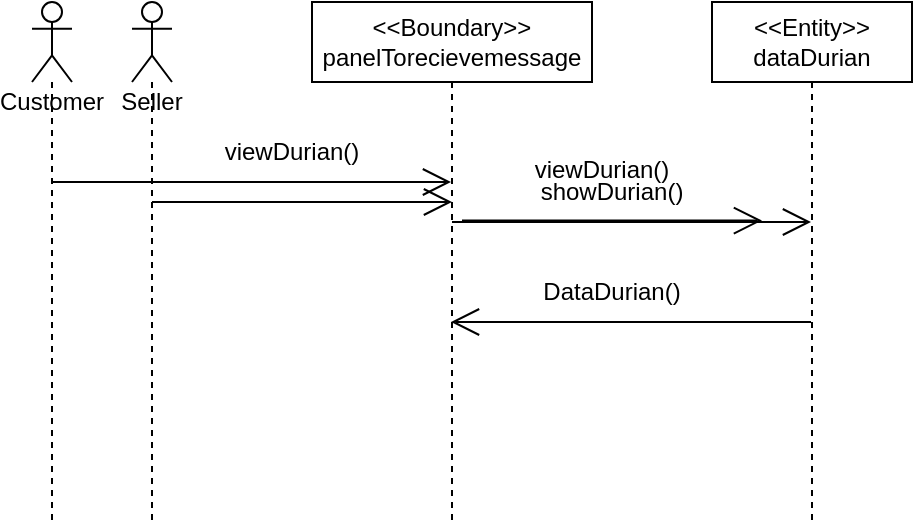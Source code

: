 <mxfile>
    <diagram id="QXUWw4qgNaXc8lpuy3kd" name="Page-1">
        <mxGraphModel dx="842" dy="614" grid="1" gridSize="10" guides="1" tooltips="1" connect="1" arrows="1" fold="1" page="1" pageScale="1" pageWidth="850" pageHeight="1100" math="0" shadow="0">
            <root>
                <mxCell id="0"/>
                <mxCell id="1" parent="0"/>
                <mxCell id="22" value="Customer" style="shape=umlLifeline;participant=umlActor;perimeter=lifelinePerimeter;whiteSpace=wrap;html=1;container=1;collapsible=0;recursiveResize=0;verticalAlign=top;spacingTop=36;outlineConnect=0;" parent="1" vertex="1">
                    <mxGeometry x="30" y="20" width="20" height="260" as="geometry"/>
                </mxCell>
                <mxCell id="26" value="Seller" style="shape=umlLifeline;participant=umlActor;perimeter=lifelinePerimeter;whiteSpace=wrap;html=1;container=1;collapsible=0;recursiveResize=0;verticalAlign=top;spacingTop=36;outlineConnect=0;" parent="1" vertex="1">
                    <mxGeometry x="80" y="20" width="20" height="260" as="geometry"/>
                </mxCell>
                <mxCell id="31" value="&amp;lt;&amp;lt;Boundary&amp;gt;&amp;gt;&lt;br&gt;panelTorecievemessage" style="shape=umlLifeline;perimeter=lifelinePerimeter;whiteSpace=wrap;html=1;container=1;collapsible=0;recursiveResize=0;outlineConnect=0;" parent="1" vertex="1">
                    <mxGeometry x="170" y="20" width="140" height="260" as="geometry"/>
                </mxCell>
                <mxCell id="35" value="" style="endArrow=open;endFill=1;endSize=12;html=1;" parent="31" edge="1">
                    <mxGeometry width="160" relative="1" as="geometry">
                        <mxPoint x="-80" y="100" as="sourcePoint"/>
                        <mxPoint x="70" y="100" as="targetPoint"/>
                    </mxGeometry>
                </mxCell>
                <mxCell id="33" value="" style="endArrow=open;endFill=1;endSize=12;html=1;" parent="1" target="31" edge="1">
                    <mxGeometry width="160" relative="1" as="geometry">
                        <mxPoint x="40" y="110" as="sourcePoint"/>
                        <mxPoint x="200" y="110" as="targetPoint"/>
                    </mxGeometry>
                </mxCell>
                <mxCell id="34" value="viewDurian()" style="text;html=1;strokeColor=none;fillColor=none;align=center;verticalAlign=middle;whiteSpace=wrap;rounded=0;" parent="1" vertex="1">
                    <mxGeometry x="120" y="80" width="80" height="30" as="geometry"/>
                </mxCell>
                <mxCell id="37" value="&amp;lt;&amp;lt;Entity&amp;gt;&amp;gt;&lt;br&gt;dataDurian" style="shape=umlLifeline;perimeter=lifelinePerimeter;whiteSpace=wrap;html=1;container=1;collapsible=0;recursiveResize=0;outlineConnect=0;" parent="1" vertex="1">
                    <mxGeometry x="370" y="20" width="100" height="260" as="geometry"/>
                </mxCell>
                <mxCell id="38" value="" style="endArrow=open;endFill=1;endSize=12;html=1;" parent="1" target="37" edge="1">
                    <mxGeometry width="160" relative="1" as="geometry">
                        <mxPoint x="240" y="130" as="sourcePoint"/>
                        <mxPoint x="400" y="130" as="targetPoint"/>
                    </mxGeometry>
                </mxCell>
                <mxCell id="39" value="showDurian()" style="text;html=1;strokeColor=none;fillColor=none;align=center;verticalAlign=middle;whiteSpace=wrap;rounded=0;" parent="1" vertex="1">
                    <mxGeometry x="290" y="100" width="60" height="30" as="geometry"/>
                </mxCell>
                <mxCell id="40" value="" style="endArrow=open;endFill=1;endSize=12;html=1;" parent="1" edge="1">
                    <mxGeometry width="160" relative="1" as="geometry">
                        <mxPoint x="419.5" y="180" as="sourcePoint"/>
                        <mxPoint x="239.5" y="180" as="targetPoint"/>
                        <Array as="points">
                            <mxPoint x="380" y="180"/>
                        </Array>
                    </mxGeometry>
                </mxCell>
                <mxCell id="41" value="DataDurian()" style="text;html=1;strokeColor=none;fillColor=none;align=center;verticalAlign=middle;whiteSpace=wrap;rounded=0;" parent="1" vertex="1">
                    <mxGeometry x="290" y="150" width="60" height="30" as="geometry"/>
                </mxCell>
                <mxCell id="44" value="" style="endArrow=open;endFill=1;endSize=12;html=1;" edge="1" parent="1">
                    <mxGeometry width="160" relative="1" as="geometry">
                        <mxPoint x="245" y="129.31" as="sourcePoint"/>
                        <mxPoint x="395" y="129.31" as="targetPoint"/>
                    </mxGeometry>
                </mxCell>
                <mxCell id="45" value="viewDurian()" style="text;html=1;strokeColor=none;fillColor=none;align=center;verticalAlign=middle;whiteSpace=wrap;rounded=0;" vertex="1" parent="1">
                    <mxGeometry x="275" y="89.31" width="80" height="30" as="geometry"/>
                </mxCell>
            </root>
        </mxGraphModel>
    </diagram>
    <diagram id="RrzE7sF2nkIgVXqYGqa1" name="Page-2">
        <mxGraphModel dx="732" dy="543" grid="1" gridSize="10" guides="1" tooltips="1" connect="1" arrows="1" fold="1" page="1" pageScale="1" pageWidth="850" pageHeight="1100" math="0" shadow="0">
            <root>
                <mxCell id="0"/>
                <mxCell id="1" parent="0"/>
                <mxCell id="M0YL62aQRSJWDcyYk-tN-1" value="Customer" style="shape=umlActor;verticalLabelPosition=bottom;verticalAlign=top;html=1;outlineConnect=0;" parent="1" vertex="1">
                    <mxGeometry x="70" y="150" width="30" height="60" as="geometry"/>
                </mxCell>
                <mxCell id="-Oqv5JeVKJazv4L4Tkql-2" value="" style="edgeStyle=none;html=1;" parent="1" edge="1">
                    <mxGeometry relative="1" as="geometry">
                        <mxPoint x="84.5" y="240" as="targetPoint"/>
                        <mxPoint x="84.5" y="300" as="sourcePoint"/>
                    </mxGeometry>
                </mxCell>
                <mxCell id="1LDB-tIBSdnsr1P2yIpP-1" value="Seller" style="shape=umlActor;verticalLabelPosition=bottom;verticalAlign=top;html=1;outlineConnect=0;" parent="1" vertex="1">
                    <mxGeometry x="70" y="310" width="30" height="60" as="geometry"/>
                </mxCell>
                <mxCell id="1LDB-tIBSdnsr1P2yIpP-2" value="" style="line;strokeWidth=1;fillColor=none;align=left;verticalAlign=middle;spacingTop=-1;spacingLeft=3;spacingRight=3;rotatable=0;labelPosition=right;points=[];portConstraint=eastwest;strokeColor=inherit;" parent="1" vertex="1">
                    <mxGeometry x="120" y="190" width="100" height="8" as="geometry"/>
                </mxCell>
                <mxCell id="1LDB-tIBSdnsr1P2yIpP-3" value="" style="shape=umlBoundary;whiteSpace=wrap;html=1;" parent="1" vertex="1">
                    <mxGeometry x="220" y="154" width="100" height="80" as="geometry"/>
                </mxCell>
                <mxCell id="1LDB-tIBSdnsr1P2yIpP-4" value="panelTorecievemessage" style="text;strokeColor=none;align=center;fillColor=none;html=1;verticalAlign=middle;whiteSpace=wrap;rounded=0;" parent="1" vertex="1">
                    <mxGeometry x="240" y="240" width="60" height="30" as="geometry"/>
                </mxCell>
                <mxCell id="1LDB-tIBSdnsr1P2yIpP-5" value="" style="line;strokeWidth=1;fillColor=none;align=left;verticalAlign=middle;spacingTop=-1;spacingLeft=3;spacingRight=3;rotatable=0;labelPosition=right;points=[];portConstraint=eastwest;strokeColor=inherit;" parent="1" vertex="1">
                    <mxGeometry x="320" y="190" width="110" height="8" as="geometry"/>
                </mxCell>
                <mxCell id="1LDB-tIBSdnsr1P2yIpP-6" value="" style="ellipse;shape=umlEntity;whiteSpace=wrap;html=1;" parent="1" vertex="1">
                    <mxGeometry x="430" y="150" width="80" height="80" as="geometry"/>
                </mxCell>
                <mxCell id="1LDB-tIBSdnsr1P2yIpP-9" value="dataDurian" style="text;strokeColor=none;align=center;fillColor=none;html=1;verticalAlign=middle;whiteSpace=wrap;rounded=0;" parent="1" vertex="1">
                    <mxGeometry x="440" y="240" width="60" height="30" as="geometry"/>
                </mxCell>
                <mxCell id="-Oqv5JeVKJazv4L4Tkql-3" value="" style="endArrow=open;endFill=1;endSize=12;html=1;" parent="1" edge="1">
                    <mxGeometry width="160" relative="1" as="geometry">
                        <mxPoint x="135" y="170" as="sourcePoint"/>
                        <mxPoint x="205" y="170" as="targetPoint"/>
                    </mxGeometry>
                </mxCell>
                <mxCell id="-Oqv5JeVKJazv4L4Tkql-4" value="" style="endArrow=open;endFill=1;endSize=12;html=1;" parent="1" edge="1">
                    <mxGeometry width="160" relative="1" as="geometry">
                        <mxPoint x="340" y="170" as="sourcePoint"/>
                        <mxPoint x="410" y="170" as="targetPoint"/>
                    </mxGeometry>
                </mxCell>
                <mxCell id="MoNL0a7mYaRyrLPneAmR-1" value="viewDurian()" style="text;html=1;strokeColor=none;fillColor=none;align=center;verticalAlign=middle;whiteSpace=wrap;rounded=0;" parent="1" vertex="1">
                    <mxGeometry x="130" y="130" width="80" height="30" as="geometry"/>
                </mxCell>
                <mxCell id="dn7c247GMeIHRFCwa1_Z-1" value="showDurian()" style="text;html=1;strokeColor=none;fillColor=none;align=center;verticalAlign=middle;whiteSpace=wrap;rounded=0;" parent="1" vertex="1">
                    <mxGeometry x="340" y="130" width="60" height="30" as="geometry"/>
                </mxCell>
            </root>
        </mxGraphModel>
    </diagram>
</mxfile>